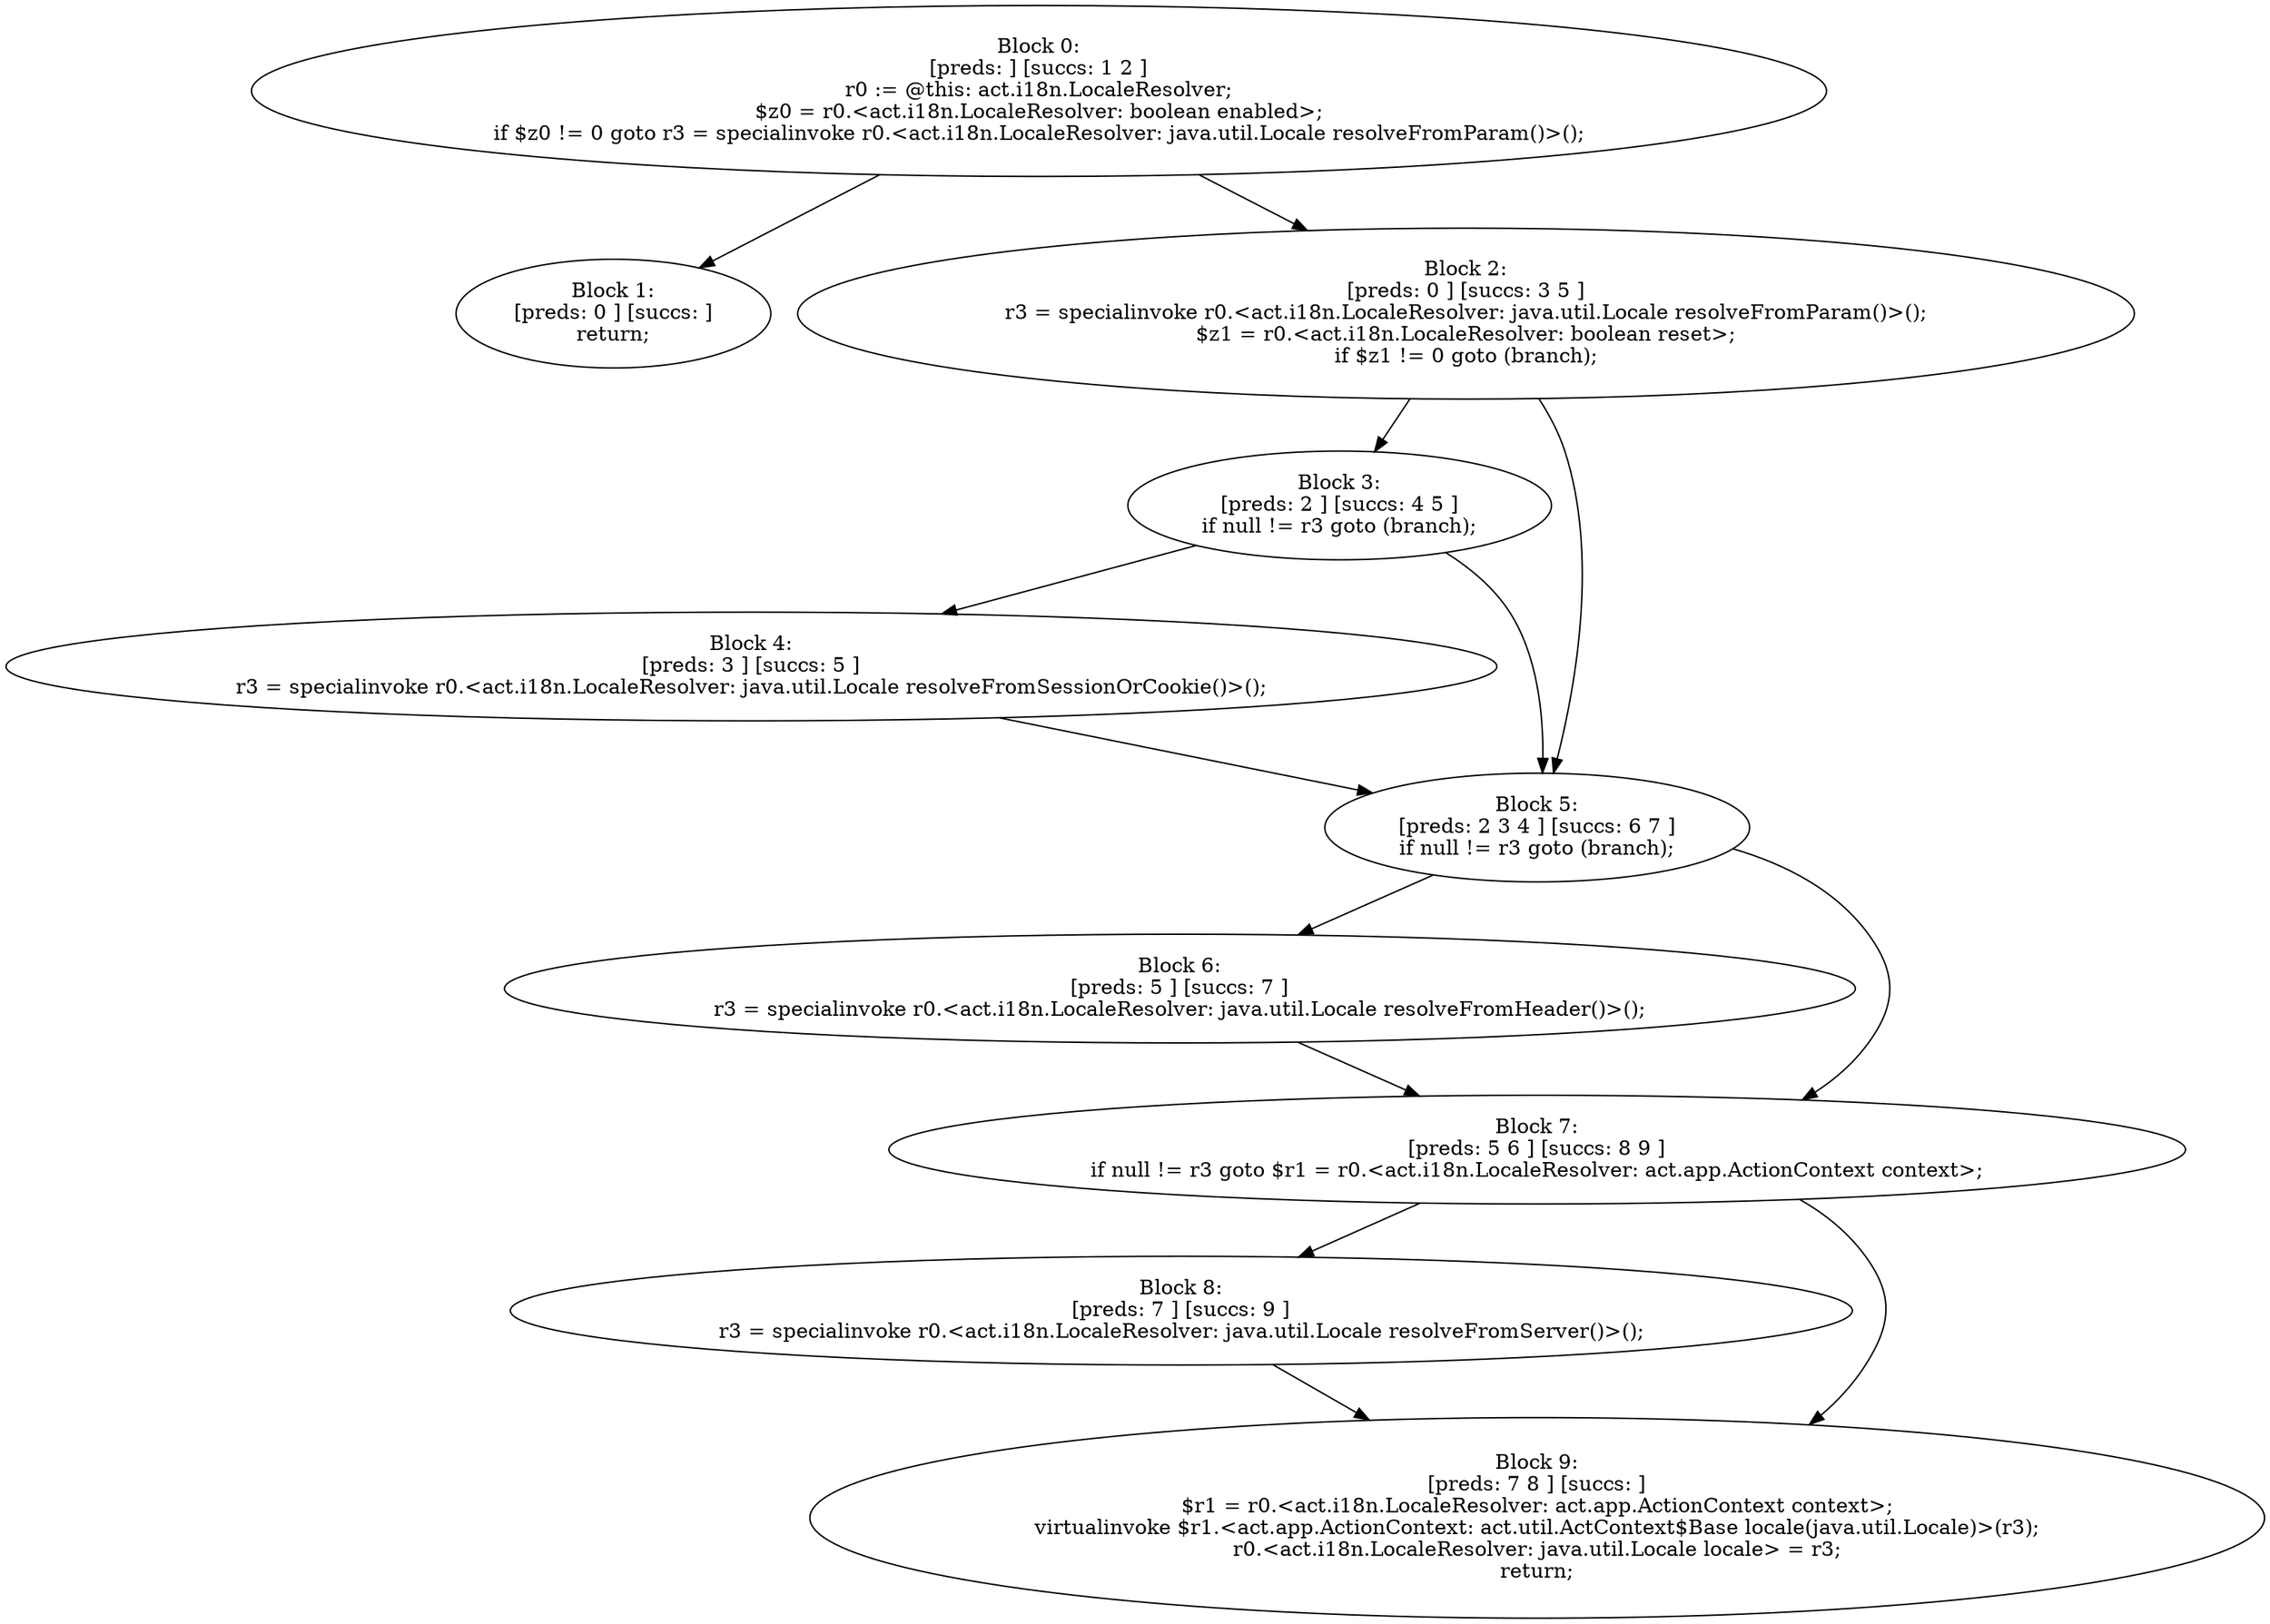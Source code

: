 digraph "unitGraph" {
    "Block 0:
[preds: ] [succs: 1 2 ]
r0 := @this: act.i18n.LocaleResolver;
$z0 = r0.<act.i18n.LocaleResolver: boolean enabled>;
if $z0 != 0 goto r3 = specialinvoke r0.<act.i18n.LocaleResolver: java.util.Locale resolveFromParam()>();
"
    "Block 1:
[preds: 0 ] [succs: ]
return;
"
    "Block 2:
[preds: 0 ] [succs: 3 5 ]
r3 = specialinvoke r0.<act.i18n.LocaleResolver: java.util.Locale resolveFromParam()>();
$z1 = r0.<act.i18n.LocaleResolver: boolean reset>;
if $z1 != 0 goto (branch);
"
    "Block 3:
[preds: 2 ] [succs: 4 5 ]
if null != r3 goto (branch);
"
    "Block 4:
[preds: 3 ] [succs: 5 ]
r3 = specialinvoke r0.<act.i18n.LocaleResolver: java.util.Locale resolveFromSessionOrCookie()>();
"
    "Block 5:
[preds: 2 3 4 ] [succs: 6 7 ]
if null != r3 goto (branch);
"
    "Block 6:
[preds: 5 ] [succs: 7 ]
r3 = specialinvoke r0.<act.i18n.LocaleResolver: java.util.Locale resolveFromHeader()>();
"
    "Block 7:
[preds: 5 6 ] [succs: 8 9 ]
if null != r3 goto $r1 = r0.<act.i18n.LocaleResolver: act.app.ActionContext context>;
"
    "Block 8:
[preds: 7 ] [succs: 9 ]
r3 = specialinvoke r0.<act.i18n.LocaleResolver: java.util.Locale resolveFromServer()>();
"
    "Block 9:
[preds: 7 8 ] [succs: ]
$r1 = r0.<act.i18n.LocaleResolver: act.app.ActionContext context>;
virtualinvoke $r1.<act.app.ActionContext: act.util.ActContext$Base locale(java.util.Locale)>(r3);
r0.<act.i18n.LocaleResolver: java.util.Locale locale> = r3;
return;
"
    "Block 0:
[preds: ] [succs: 1 2 ]
r0 := @this: act.i18n.LocaleResolver;
$z0 = r0.<act.i18n.LocaleResolver: boolean enabled>;
if $z0 != 0 goto r3 = specialinvoke r0.<act.i18n.LocaleResolver: java.util.Locale resolveFromParam()>();
"->"Block 1:
[preds: 0 ] [succs: ]
return;
";
    "Block 0:
[preds: ] [succs: 1 2 ]
r0 := @this: act.i18n.LocaleResolver;
$z0 = r0.<act.i18n.LocaleResolver: boolean enabled>;
if $z0 != 0 goto r3 = specialinvoke r0.<act.i18n.LocaleResolver: java.util.Locale resolveFromParam()>();
"->"Block 2:
[preds: 0 ] [succs: 3 5 ]
r3 = specialinvoke r0.<act.i18n.LocaleResolver: java.util.Locale resolveFromParam()>();
$z1 = r0.<act.i18n.LocaleResolver: boolean reset>;
if $z1 != 0 goto (branch);
";
    "Block 2:
[preds: 0 ] [succs: 3 5 ]
r3 = specialinvoke r0.<act.i18n.LocaleResolver: java.util.Locale resolveFromParam()>();
$z1 = r0.<act.i18n.LocaleResolver: boolean reset>;
if $z1 != 0 goto (branch);
"->"Block 3:
[preds: 2 ] [succs: 4 5 ]
if null != r3 goto (branch);
";
    "Block 2:
[preds: 0 ] [succs: 3 5 ]
r3 = specialinvoke r0.<act.i18n.LocaleResolver: java.util.Locale resolveFromParam()>();
$z1 = r0.<act.i18n.LocaleResolver: boolean reset>;
if $z1 != 0 goto (branch);
"->"Block 5:
[preds: 2 3 4 ] [succs: 6 7 ]
if null != r3 goto (branch);
";
    "Block 3:
[preds: 2 ] [succs: 4 5 ]
if null != r3 goto (branch);
"->"Block 4:
[preds: 3 ] [succs: 5 ]
r3 = specialinvoke r0.<act.i18n.LocaleResolver: java.util.Locale resolveFromSessionOrCookie()>();
";
    "Block 3:
[preds: 2 ] [succs: 4 5 ]
if null != r3 goto (branch);
"->"Block 5:
[preds: 2 3 4 ] [succs: 6 7 ]
if null != r3 goto (branch);
";
    "Block 4:
[preds: 3 ] [succs: 5 ]
r3 = specialinvoke r0.<act.i18n.LocaleResolver: java.util.Locale resolveFromSessionOrCookie()>();
"->"Block 5:
[preds: 2 3 4 ] [succs: 6 7 ]
if null != r3 goto (branch);
";
    "Block 5:
[preds: 2 3 4 ] [succs: 6 7 ]
if null != r3 goto (branch);
"->"Block 6:
[preds: 5 ] [succs: 7 ]
r3 = specialinvoke r0.<act.i18n.LocaleResolver: java.util.Locale resolveFromHeader()>();
";
    "Block 5:
[preds: 2 3 4 ] [succs: 6 7 ]
if null != r3 goto (branch);
"->"Block 7:
[preds: 5 6 ] [succs: 8 9 ]
if null != r3 goto $r1 = r0.<act.i18n.LocaleResolver: act.app.ActionContext context>;
";
    "Block 6:
[preds: 5 ] [succs: 7 ]
r3 = specialinvoke r0.<act.i18n.LocaleResolver: java.util.Locale resolveFromHeader()>();
"->"Block 7:
[preds: 5 6 ] [succs: 8 9 ]
if null != r3 goto $r1 = r0.<act.i18n.LocaleResolver: act.app.ActionContext context>;
";
    "Block 7:
[preds: 5 6 ] [succs: 8 9 ]
if null != r3 goto $r1 = r0.<act.i18n.LocaleResolver: act.app.ActionContext context>;
"->"Block 8:
[preds: 7 ] [succs: 9 ]
r3 = specialinvoke r0.<act.i18n.LocaleResolver: java.util.Locale resolveFromServer()>();
";
    "Block 7:
[preds: 5 6 ] [succs: 8 9 ]
if null != r3 goto $r1 = r0.<act.i18n.LocaleResolver: act.app.ActionContext context>;
"->"Block 9:
[preds: 7 8 ] [succs: ]
$r1 = r0.<act.i18n.LocaleResolver: act.app.ActionContext context>;
virtualinvoke $r1.<act.app.ActionContext: act.util.ActContext$Base locale(java.util.Locale)>(r3);
r0.<act.i18n.LocaleResolver: java.util.Locale locale> = r3;
return;
";
    "Block 8:
[preds: 7 ] [succs: 9 ]
r3 = specialinvoke r0.<act.i18n.LocaleResolver: java.util.Locale resolveFromServer()>();
"->"Block 9:
[preds: 7 8 ] [succs: ]
$r1 = r0.<act.i18n.LocaleResolver: act.app.ActionContext context>;
virtualinvoke $r1.<act.app.ActionContext: act.util.ActContext$Base locale(java.util.Locale)>(r3);
r0.<act.i18n.LocaleResolver: java.util.Locale locale> = r3;
return;
";
}
